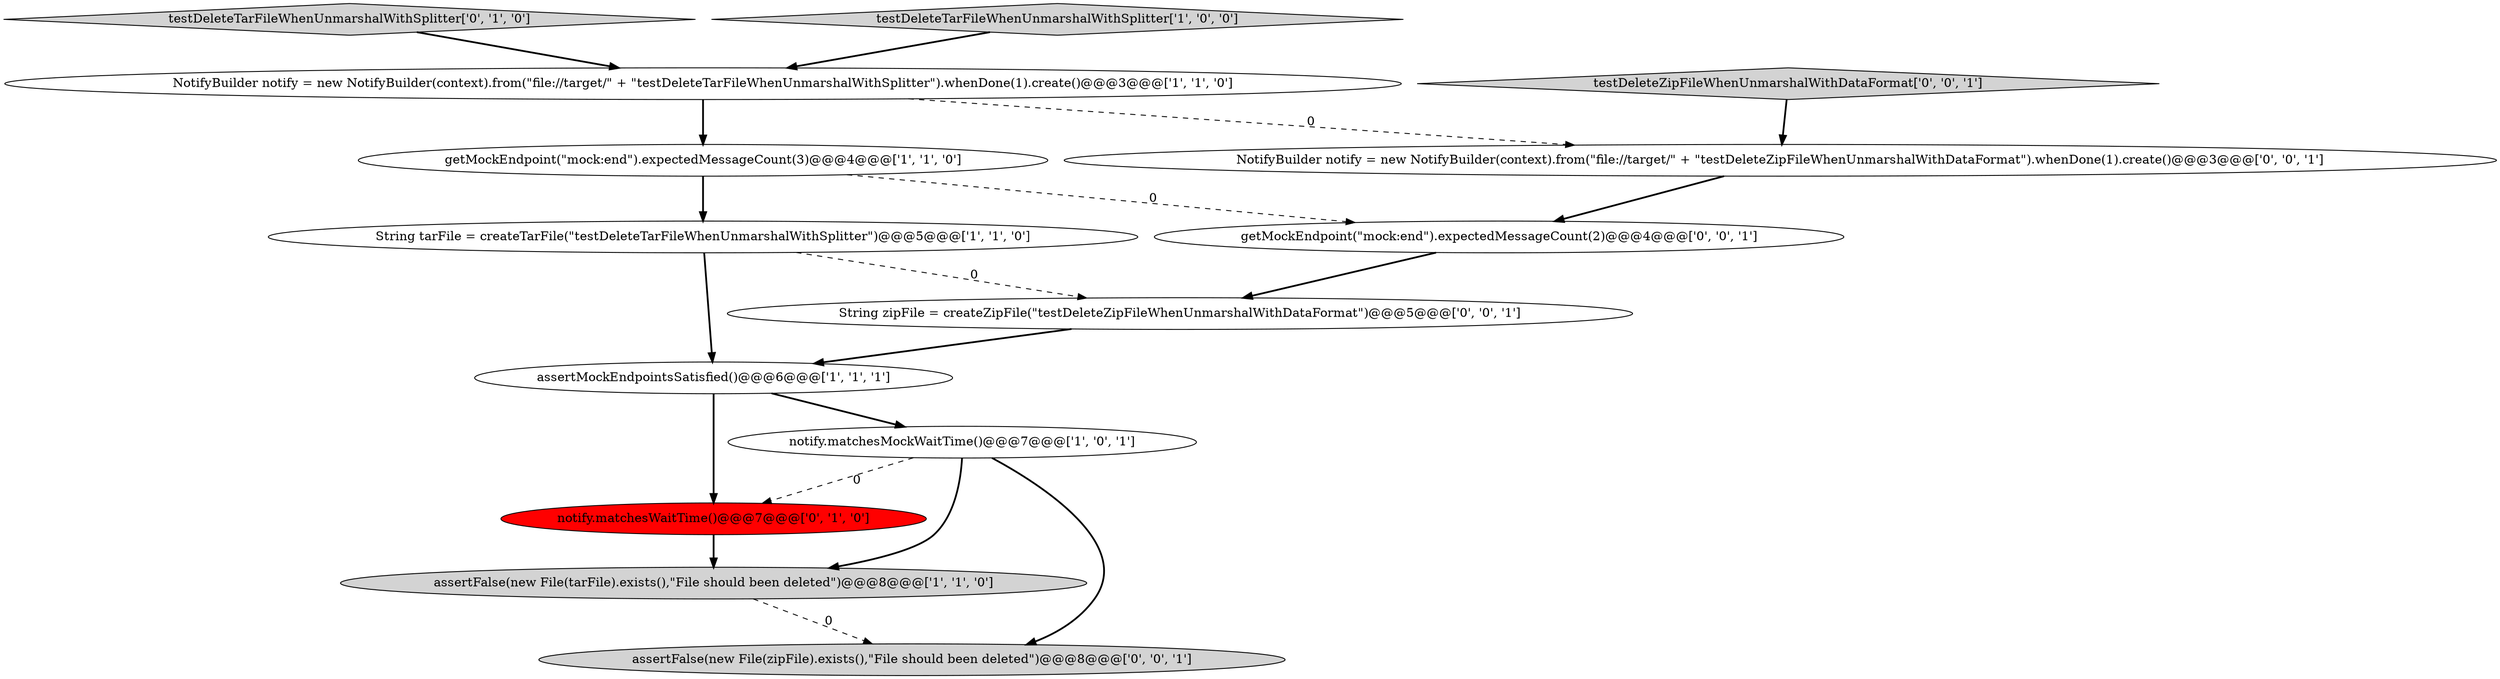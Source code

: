 digraph {
9 [style = filled, label = "NotifyBuilder notify = new NotifyBuilder(context).from(\"file://target/\" + \"testDeleteZipFileWhenUnmarshalWithDataFormat\").whenDone(1).create()@@@3@@@['0', '0', '1']", fillcolor = white, shape = ellipse image = "AAA0AAABBB3BBB"];
6 [style = filled, label = "NotifyBuilder notify = new NotifyBuilder(context).from(\"file://target/\" + \"testDeleteTarFileWhenUnmarshalWithSplitter\").whenDone(1).create()@@@3@@@['1', '1', '0']", fillcolor = white, shape = ellipse image = "AAA0AAABBB1BBB"];
0 [style = filled, label = "notify.matchesMockWaitTime()@@@7@@@['1', '0', '1']", fillcolor = white, shape = ellipse image = "AAA0AAABBB1BBB"];
12 [style = filled, label = "testDeleteZipFileWhenUnmarshalWithDataFormat['0', '0', '1']", fillcolor = lightgray, shape = diamond image = "AAA0AAABBB3BBB"];
8 [style = filled, label = "testDeleteTarFileWhenUnmarshalWithSplitter['0', '1', '0']", fillcolor = lightgray, shape = diamond image = "AAA0AAABBB2BBB"];
10 [style = filled, label = "String zipFile = createZipFile(\"testDeleteZipFileWhenUnmarshalWithDataFormat\")@@@5@@@['0', '0', '1']", fillcolor = white, shape = ellipse image = "AAA0AAABBB3BBB"];
11 [style = filled, label = "assertFalse(new File(zipFile).exists(),\"File should been deleted\")@@@8@@@['0', '0', '1']", fillcolor = lightgray, shape = ellipse image = "AAA0AAABBB3BBB"];
4 [style = filled, label = "String tarFile = createTarFile(\"testDeleteTarFileWhenUnmarshalWithSplitter\")@@@5@@@['1', '1', '0']", fillcolor = white, shape = ellipse image = "AAA0AAABBB1BBB"];
2 [style = filled, label = "getMockEndpoint(\"mock:end\").expectedMessageCount(3)@@@4@@@['1', '1', '0']", fillcolor = white, shape = ellipse image = "AAA0AAABBB1BBB"];
7 [style = filled, label = "notify.matchesWaitTime()@@@7@@@['0', '1', '0']", fillcolor = red, shape = ellipse image = "AAA1AAABBB2BBB"];
13 [style = filled, label = "getMockEndpoint(\"mock:end\").expectedMessageCount(2)@@@4@@@['0', '0', '1']", fillcolor = white, shape = ellipse image = "AAA0AAABBB3BBB"];
3 [style = filled, label = "assertMockEndpointsSatisfied()@@@6@@@['1', '1', '1']", fillcolor = white, shape = ellipse image = "AAA0AAABBB1BBB"];
1 [style = filled, label = "testDeleteTarFileWhenUnmarshalWithSplitter['1', '0', '0']", fillcolor = lightgray, shape = diamond image = "AAA0AAABBB1BBB"];
5 [style = filled, label = "assertFalse(new File(tarFile).exists(),\"File should been deleted\")@@@8@@@['1', '1', '0']", fillcolor = lightgray, shape = ellipse image = "AAA0AAABBB1BBB"];
13->10 [style = bold, label=""];
4->3 [style = bold, label=""];
10->3 [style = bold, label=""];
0->11 [style = bold, label=""];
7->5 [style = bold, label=""];
8->6 [style = bold, label=""];
1->6 [style = bold, label=""];
6->9 [style = dashed, label="0"];
4->10 [style = dashed, label="0"];
3->7 [style = bold, label=""];
12->9 [style = bold, label=""];
0->7 [style = dashed, label="0"];
2->4 [style = bold, label=""];
2->13 [style = dashed, label="0"];
5->11 [style = dashed, label="0"];
3->0 [style = bold, label=""];
0->5 [style = bold, label=""];
9->13 [style = bold, label=""];
6->2 [style = bold, label=""];
}
